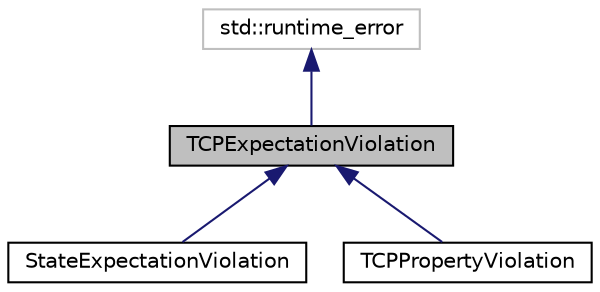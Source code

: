 digraph "TCPExpectationViolation"
{
 // LATEX_PDF_SIZE
  edge [fontname="Helvetica",fontsize="10",labelfontname="Helvetica",labelfontsize="10"];
  node [fontname="Helvetica",fontsize="10",shape=record];
  Node1 [label="TCPExpectationViolation",height=0.2,width=0.4,color="black", fillcolor="grey75", style="filled", fontcolor="black",tooltip=" "];
  Node2 -> Node1 [dir="back",color="midnightblue",fontsize="10",style="solid"];
  Node2 [label="std::runtime_error",height=0.2,width=0.4,color="grey75", fillcolor="white", style="filled",tooltip=" "];
  Node1 -> Node3 [dir="back",color="midnightblue",fontsize="10",style="solid"];
  Node3 [label="StateExpectationViolation",height=0.2,width=0.4,color="black", fillcolor="white", style="filled",URL="$classStateExpectationViolation.html",tooltip=" "];
  Node1 -> Node4 [dir="back",color="midnightblue",fontsize="10",style="solid"];
  Node4 [label="TCPPropertyViolation",height=0.2,width=0.4,color="black", fillcolor="white", style="filled",URL="$classTCPPropertyViolation.html",tooltip=" "];
}
